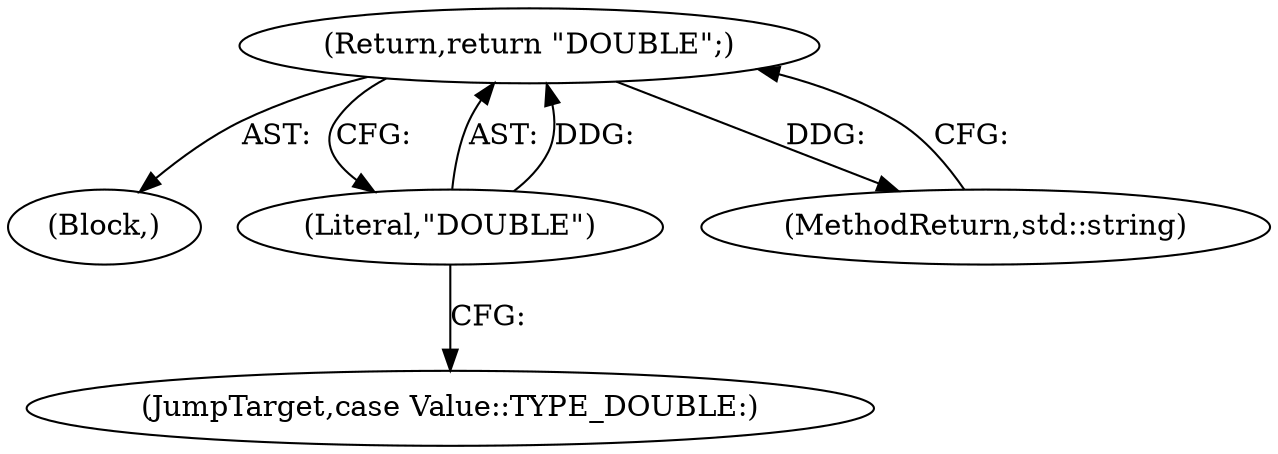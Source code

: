 digraph "1_Chrome_4ab22cfc619ee8ff17a8c50e289ec3b30731ceba_15@del" {
"1000116" [label="(Return,return \"DOUBLE\";)"];
"1000117" [label="(Literal,\"DOUBLE\")"];
"1000115" [label="(JumpTarget,case Value::TYPE_DOUBLE:)"];
"1000105" [label="(Block,)"];
"1000117" [label="(Literal,\"DOUBLE\")"];
"1000133" [label="(MethodReturn,std::string)"];
"1000116" [label="(Return,return \"DOUBLE\";)"];
"1000116" -> "1000105"  [label="AST: "];
"1000116" -> "1000117"  [label="CFG: "];
"1000117" -> "1000116"  [label="AST: "];
"1000133" -> "1000116"  [label="CFG: "];
"1000116" -> "1000133"  [label="DDG: "];
"1000117" -> "1000116"  [label="DDG: "];
"1000117" -> "1000115"  [label="CFG: "];
}
